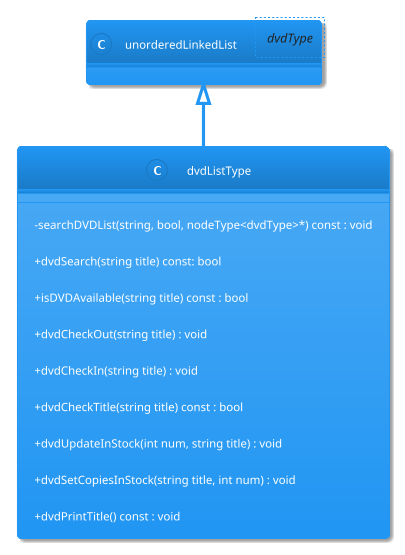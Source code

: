 @startuml dvd_list_type
!theme materia
skinparam classAttributeIconSize 0

class unorderedLinkedList<dvdType>
class dvdListType {
- searchDVDList(string, bool, nodeType<dvdType>*) const : void
+ dvdSearch(string title) const: bool
+ isDVDAvailable(string title) const : bool
+ dvdCheckOut(string title) : void
+ dvdCheckIn(string title) : void
+ dvdCheckTitle(string title) const : bool
+ dvdUpdateInStock(int num, string title) : void
+ dvdSetCopiesInStock(string title, int num) : void
+ dvdPrintTitle() const : void
}
unorderedLinkedList <|-- dvdListType
@enduml
